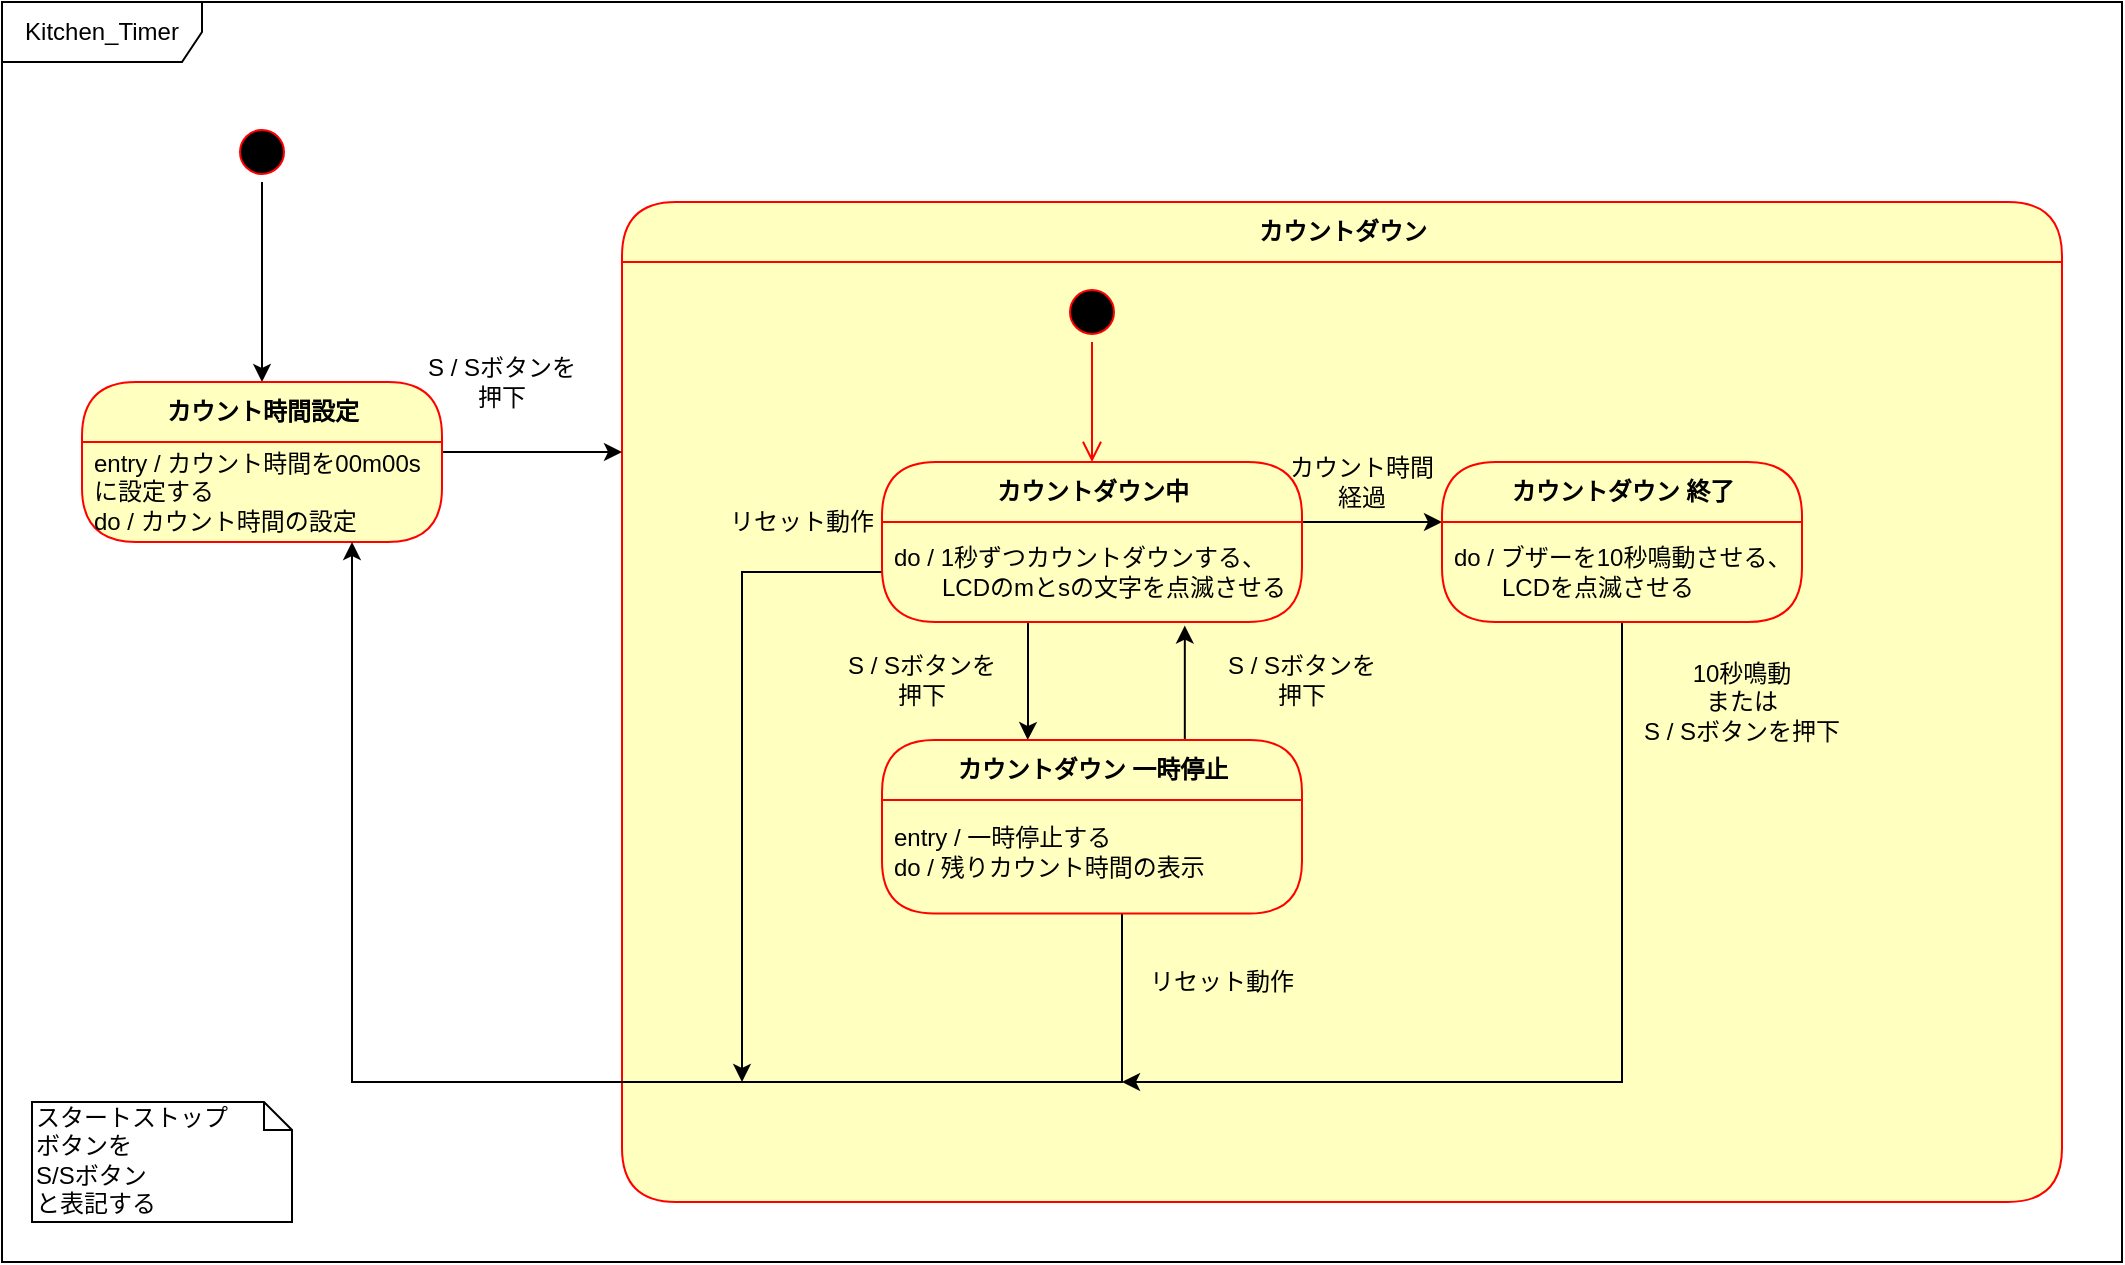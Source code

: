 <mxfile version="13.2.4" type="device"><diagram id="OdMaaam26yzxiMpAJAUF" name="ページ2"><mxGraphModel dx="2091" dy="592" grid="1" gridSize="10" guides="1" tooltips="1" connect="1" arrows="1" fold="1" page="1" pageScale="1" pageWidth="827" pageHeight="1169" math="0" shadow="0"><root><mxCell id="PdrHgPEZeQbjCmegfO6x-0"/><mxCell id="PdrHgPEZeQbjCmegfO6x-1" parent="PdrHgPEZeQbjCmegfO6x-0"/><mxCell id="PdrHgPEZeQbjCmegfO6x-2" value="Kitchen_Timer" style="shape=umlFrame;whiteSpace=wrap;html=1;width=100;height=30;" parent="PdrHgPEZeQbjCmegfO6x-1" vertex="1"><mxGeometry x="-180" y="150" width="1060" height="630" as="geometry"/></mxCell><mxCell id="TRp9d-Q_ZZkama0c3O67-1" value="カウントダウン" style="swimlane;html=1;fontStyle=1;align=center;verticalAlign=middle;childLayout=stackLayout;horizontal=1;startSize=30;horizontalStack=0;resizeParent=0;resizeLast=1;container=0;fontColor=#000000;collapsible=0;rounded=1;arcSize=30;strokeColor=#ff0000;fillColor=#ffffc0;swimlaneFillColor=#ffffc0;dropTarget=0;" parent="PdrHgPEZeQbjCmegfO6x-1" vertex="1"><mxGeometry x="130" y="250" width="720" height="500" as="geometry"/></mxCell><mxCell id="TRp9d-Q_ZZkama0c3O67-33" style="edgeStyle=orthogonalEdgeStyle;rounded=0;orthogonalLoop=1;jettySize=auto;html=1;exitX=0.5;exitY=1;exitDx=0;exitDy=0;entryX=0.5;entryY=0;entryDx=0;entryDy=0;" parent="PdrHgPEZeQbjCmegfO6x-1" source="BwXfJBHaRo3sDMt6Ua4Z-0" target="ERIIGPvRRmuPlIeiTe8m-0" edge="1"><mxGeometry relative="1" as="geometry"><mxPoint x="-95" y="385" as="sourcePoint"/><mxPoint x="-50" y="470" as="targetPoint"/><Array as="points"/></mxGeometry></mxCell><mxCell id="BwXfJBHaRo3sDMt6Ua4Z-0" value="" style="ellipse;html=1;shape=startState;fillColor=#000000;strokeColor=#ff0000;" parent="PdrHgPEZeQbjCmegfO6x-1" vertex="1"><mxGeometry x="-65" y="210" width="30" height="30" as="geometry"/></mxCell><mxCell id="TRp9d-Q_ZZkama0c3O67-6" value="" style="ellipse;html=1;shape=startState;fillColor=#000000;strokeColor=#ff0000;" parent="PdrHgPEZeQbjCmegfO6x-1" vertex="1"><mxGeometry x="350" y="290" width="30" height="30" as="geometry"/></mxCell><mxCell id="TRp9d-Q_ZZkama0c3O67-7" value="" style="edgeStyle=orthogonalEdgeStyle;html=1;verticalAlign=bottom;endArrow=open;endSize=8;strokeColor=#ff0000;" parent="PdrHgPEZeQbjCmegfO6x-1" source="TRp9d-Q_ZZkama0c3O67-6" target="TRp9d-Q_ZZkama0c3O67-10" edge="1"><mxGeometry relative="1" as="geometry"><mxPoint x="155" y="410" as="targetPoint"/></mxGeometry></mxCell><mxCell id="TRp9d-Q_ZZkama0c3O67-25" style="edgeStyle=orthogonalEdgeStyle;rounded=0;orthogonalLoop=1;jettySize=auto;html=1;entryX=0.347;entryY=0;entryDx=0;entryDy=0;entryPerimeter=0;" parent="PdrHgPEZeQbjCmegfO6x-1" source="TRp9d-Q_ZZkama0c3O67-10" target="TRp9d-Q_ZZkama0c3O67-13" edge="1"><mxGeometry relative="1" as="geometry"><mxPoint x="332" y="519" as="targetPoint"/><Array as="points"><mxPoint x="333" y="510"/><mxPoint x="333" y="510"/></Array></mxGeometry></mxCell><mxCell id="TRp9d-Q_ZZkama0c3O67-27" style="edgeStyle=orthogonalEdgeStyle;rounded=0;orthogonalLoop=1;jettySize=auto;html=1;exitX=1;exitY=0.5;exitDx=0;exitDy=0;entryX=0;entryY=0;entryDx=0;entryDy=0;" parent="PdrHgPEZeQbjCmegfO6x-1" source="TRp9d-Q_ZZkama0c3O67-10" target="TRp9d-Q_ZZkama0c3O67-16" edge="1"><mxGeometry relative="1" as="geometry"><Array as="points"><mxPoint x="420" y="410"/><mxPoint x="420" y="410"/></Array></mxGeometry></mxCell><mxCell id="TRp9d-Q_ZZkama0c3O67-26" style="edgeStyle=orthogonalEdgeStyle;rounded=0;orthogonalLoop=1;jettySize=auto;html=1;exitX=0.721;exitY=0.014;exitDx=0;exitDy=0;entryX=0.721;entryY=1.036;entryDx=0;entryDy=0;entryPerimeter=0;exitPerimeter=0;" parent="PdrHgPEZeQbjCmegfO6x-1" source="TRp9d-Q_ZZkama0c3O67-13" target="TRp9d-Q_ZZkama0c3O67-11" edge="1"><mxGeometry relative="1" as="geometry"><mxPoint x="233" y="460" as="targetPoint"/><Array as="points"/></mxGeometry></mxCell><mxCell id="TRp9d-Q_ZZkama0c3O67-30" style="edgeStyle=orthogonalEdgeStyle;rounded=0;orthogonalLoop=1;jettySize=auto;html=1;entryX=0;entryY=0.25;entryDx=0;entryDy=0;exitX=1;exitY=0;exitDx=0;exitDy=0;" parent="PdrHgPEZeQbjCmegfO6x-1" source="ERIIGPvRRmuPlIeiTe8m-1" target="TRp9d-Q_ZZkama0c3O67-1" edge="1"><mxGeometry relative="1" as="geometry"><mxPoint x="240" y="250" as="targetPoint"/><Array as="points"><mxPoint x="40" y="375"/></Array></mxGeometry></mxCell><mxCell id="ERIIGPvRRmuPlIeiTe8m-0" value="カウント時間設定" style="swimlane;html=1;fontStyle=1;align=center;verticalAlign=middle;childLayout=stackLayout;horizontal=1;startSize=30;horizontalStack=0;resizeParent=0;resizeLast=1;container=0;fontColor=#000000;collapsible=0;rounded=1;arcSize=30;strokeColor=#ff0000;fillColor=#ffffc0;swimlaneFillColor=#ffffc0;dropTarget=0;" parent="PdrHgPEZeQbjCmegfO6x-1" vertex="1"><mxGeometry x="-140" y="340" width="180" height="80" as="geometry"/></mxCell><mxCell id="ERIIGPvRRmuPlIeiTe8m-1" value="entry / カウント時間を00m00sに設定する&lt;br&gt;do / カウント時間の設定" style="text;html=1;strokeColor=none;fillColor=none;align=left;verticalAlign=middle;spacingLeft=4;spacingRight=4;whiteSpace=wrap;overflow=hidden;rotatable=0;fontColor=#000000;" parent="ERIIGPvRRmuPlIeiTe8m-0" vertex="1"><mxGeometry y="30" width="180" height="50" as="geometry"/></mxCell><mxCell id="TRp9d-Q_ZZkama0c3O67-36" value="S / Sボタンを押下" style="text;html=1;strokeColor=none;fillColor=none;align=center;verticalAlign=middle;whiteSpace=wrap;rounded=0;" parent="PdrHgPEZeQbjCmegfO6x-1" vertex="1"><mxGeometry x="30" y="330" width="80" height="20" as="geometry"/></mxCell><mxCell id="TRp9d-Q_ZZkama0c3O67-41" style="edgeStyle=orthogonalEdgeStyle;rounded=0;orthogonalLoop=1;jettySize=auto;html=1;entryX=0.75;entryY=1;entryDx=0;entryDy=0;" parent="PdrHgPEZeQbjCmegfO6x-1" source="TRp9d-Q_ZZkama0c3O67-14" target="ERIIGPvRRmuPlIeiTe8m-1" edge="1"><mxGeometry relative="1" as="geometry"><mxPoint y="520" as="targetPoint"/><Array as="points"><mxPoint x="380" y="690"/><mxPoint x="-5" y="690"/></Array></mxGeometry></mxCell><mxCell id="TRp9d-Q_ZZkama0c3O67-42" style="edgeStyle=orthogonalEdgeStyle;rounded=0;orthogonalLoop=1;jettySize=auto;html=1;exitX=0.5;exitY=1;exitDx=0;exitDy=0;" parent="PdrHgPEZeQbjCmegfO6x-1" source="TRp9d-Q_ZZkama0c3O67-16" edge="1"><mxGeometry relative="1" as="geometry"><mxPoint x="380" y="690" as="targetPoint"/><Array as="points"><mxPoint x="630" y="690"/></Array></mxGeometry></mxCell><mxCell id="TRp9d-Q_ZZkama0c3O67-43" style="edgeStyle=orthogonalEdgeStyle;rounded=0;orthogonalLoop=1;jettySize=auto;html=1;" parent="PdrHgPEZeQbjCmegfO6x-1" source="TRp9d-Q_ZZkama0c3O67-11" edge="1"><mxGeometry relative="1" as="geometry"><mxPoint x="190" y="690" as="targetPoint"/><Array as="points"><mxPoint x="190" y="435"/><mxPoint x="190" y="690"/></Array></mxGeometry></mxCell><mxCell id="TRp9d-Q_ZZkama0c3O67-15" value="カウントダウン 終了" style="swimlane;html=1;fontStyle=1;align=center;verticalAlign=middle;childLayout=stackLayout;horizontal=1;startSize=30;horizontalStack=0;resizeParent=0;resizeLast=1;container=0;fontColor=#000000;collapsible=0;rounded=1;arcSize=30;strokeColor=#ff0000;fillColor=#ffffc0;swimlaneFillColor=#ffffc0;dropTarget=0;" parent="PdrHgPEZeQbjCmegfO6x-1" vertex="1"><mxGeometry x="540" y="380" width="180" height="80" as="geometry"/></mxCell><mxCell id="TRp9d-Q_ZZkama0c3O67-16" value="do / ブザーを10秒鳴動させる、&lt;br&gt;　　LCDを点滅させる" style="text;html=1;strokeColor=none;fillColor=none;align=left;verticalAlign=middle;spacingLeft=4;spacingRight=4;whiteSpace=wrap;overflow=hidden;rotatable=0;fontColor=#000000;" parent="TRp9d-Q_ZZkama0c3O67-15" vertex="1"><mxGeometry y="30" width="180" height="50" as="geometry"/></mxCell><mxCell id="TRp9d-Q_ZZkama0c3O67-45" value="S / Sボタンを押下" style="text;html=1;strokeColor=none;fillColor=none;align=center;verticalAlign=middle;whiteSpace=wrap;rounded=0;" parent="PdrHgPEZeQbjCmegfO6x-1" vertex="1"><mxGeometry x="240" y="479" width="80" height="20" as="geometry"/></mxCell><mxCell id="TRp9d-Q_ZZkama0c3O67-46" value="S / Sボタンを押下" style="text;html=1;strokeColor=none;fillColor=none;align=center;verticalAlign=middle;whiteSpace=wrap;rounded=0;" parent="PdrHgPEZeQbjCmegfO6x-1" vertex="1"><mxGeometry x="430" y="479" width="80" height="20" as="geometry"/></mxCell><mxCell id="TRp9d-Q_ZZkama0c3O67-47" value="カウント時間経過" style="text;html=1;strokeColor=none;fillColor=none;align=center;verticalAlign=middle;whiteSpace=wrap;rounded=0;" parent="PdrHgPEZeQbjCmegfO6x-1" vertex="1"><mxGeometry x="460" y="380" width="80" height="20" as="geometry"/></mxCell><mxCell id="TRp9d-Q_ZZkama0c3O67-48" value="10秒鳴動&lt;br&gt;または&lt;br&gt;S / Sボタンを押下" style="text;html=1;strokeColor=none;fillColor=none;align=center;verticalAlign=middle;whiteSpace=wrap;rounded=0;" parent="PdrHgPEZeQbjCmegfO6x-1" vertex="1"><mxGeometry x="640" y="490" width="100" height="20" as="geometry"/></mxCell><mxCell id="TRp9d-Q_ZZkama0c3O67-49" value="リセット動作" style="text;html=1;strokeColor=none;fillColor=none;align=center;verticalAlign=middle;whiteSpace=wrap;rounded=0;" parent="PdrHgPEZeQbjCmegfO6x-1" vertex="1"><mxGeometry x="390" y="630" width="80" height="20" as="geometry"/></mxCell><mxCell id="TRp9d-Q_ZZkama0c3O67-50" value="リセット動作" style="text;html=1;strokeColor=none;fillColor=none;align=center;verticalAlign=middle;whiteSpace=wrap;rounded=0;" parent="PdrHgPEZeQbjCmegfO6x-1" vertex="1"><mxGeometry x="180" y="400" width="80" height="20" as="geometry"/></mxCell><mxCell id="TRp9d-Q_ZZkama0c3O67-10" value="カウントダウン中" style="swimlane;html=1;fontStyle=1;align=center;verticalAlign=middle;childLayout=stackLayout;horizontal=1;startSize=30;horizontalStack=0;resizeParent=0;resizeLast=1;container=0;fontColor=#000000;collapsible=0;rounded=1;arcSize=30;strokeColor=#ff0000;fillColor=#ffffc0;swimlaneFillColor=#ffffc0;dropTarget=0;" parent="PdrHgPEZeQbjCmegfO6x-1" vertex="1"><mxGeometry x="260" y="380" width="210" height="80" as="geometry"/></mxCell><mxCell id="TRp9d-Q_ZZkama0c3O67-11" value="do / 1秒ずつカウントダウンする、&lt;br&gt;　　LCDのmとsの文字を点滅させる" style="text;html=1;strokeColor=none;fillColor=none;align=left;verticalAlign=middle;spacingLeft=4;spacingRight=4;whiteSpace=wrap;overflow=hidden;rotatable=0;fontColor=#000000;" parent="TRp9d-Q_ZZkama0c3O67-10" vertex="1"><mxGeometry y="30" width="210" height="50" as="geometry"/></mxCell><mxCell id="TRp9d-Q_ZZkama0c3O67-13" value="カウントダウン 一時停止" style="swimlane;html=1;fontStyle=1;align=center;verticalAlign=middle;childLayout=stackLayout;horizontal=1;startSize=30;horizontalStack=0;resizeParent=0;resizeLast=1;container=0;fontColor=#000000;collapsible=0;rounded=1;arcSize=29;strokeColor=#ff0000;fillColor=#ffffc0;swimlaneFillColor=#ffffc0;dropTarget=0;" parent="PdrHgPEZeQbjCmegfO6x-1" vertex="1"><mxGeometry x="260" y="519" width="210" height="86.76" as="geometry"/></mxCell><mxCell id="TRp9d-Q_ZZkama0c3O67-14" value="entry / 一時停止する&lt;br&gt;do / 残りカウント時間の表示" style="text;html=1;strokeColor=none;fillColor=none;align=left;verticalAlign=middle;spacingLeft=4;spacingRight=4;whiteSpace=wrap;overflow=hidden;rotatable=0;fontColor=#000000;" parent="TRp9d-Q_ZZkama0c3O67-13" vertex="1"><mxGeometry y="30" width="210" height="52.63" as="geometry"/></mxCell><mxCell id="TRp9d-Q_ZZkama0c3O67-22" value="Subtitle" style="text;html=1;strokeColor=none;fillColor=none;align=center;verticalAlign=middle;spacingLeft=4;spacingRight=4;whiteSpace=wrap;overflow=hidden;rotatable=0;fontColor=#000000;" parent="TRp9d-Q_ZZkama0c3O67-13" vertex="1"><mxGeometry y="82.63" width="210" as="geometry"/></mxCell><mxCell id="TRp9d-Q_ZZkama0c3O67-24" value="Subtitle" style="text;html=1;strokeColor=none;fillColor=none;align=center;verticalAlign=middle;spacingLeft=4;spacingRight=4;whiteSpace=wrap;overflow=hidden;rotatable=0;fontColor=#000000;" parent="TRp9d-Q_ZZkama0c3O67-13" vertex="1"><mxGeometry y="82.63" width="210" height="4.13" as="geometry"/></mxCell><mxCell id="lsnK3unUs3wv43Fdgv4B-1" value="スタートストップ&lt;br&gt;ボタンを&lt;br&gt;S/Sボタン&lt;br&gt;と表記する" style="shape=note;whiteSpace=wrap;html=1;size=14;verticalAlign=top;align=left;spacingTop=-6;" parent="PdrHgPEZeQbjCmegfO6x-1" vertex="1"><mxGeometry x="-165" y="700" width="130" height="60" as="geometry"/></mxCell></root></mxGraphModel></diagram></mxfile>